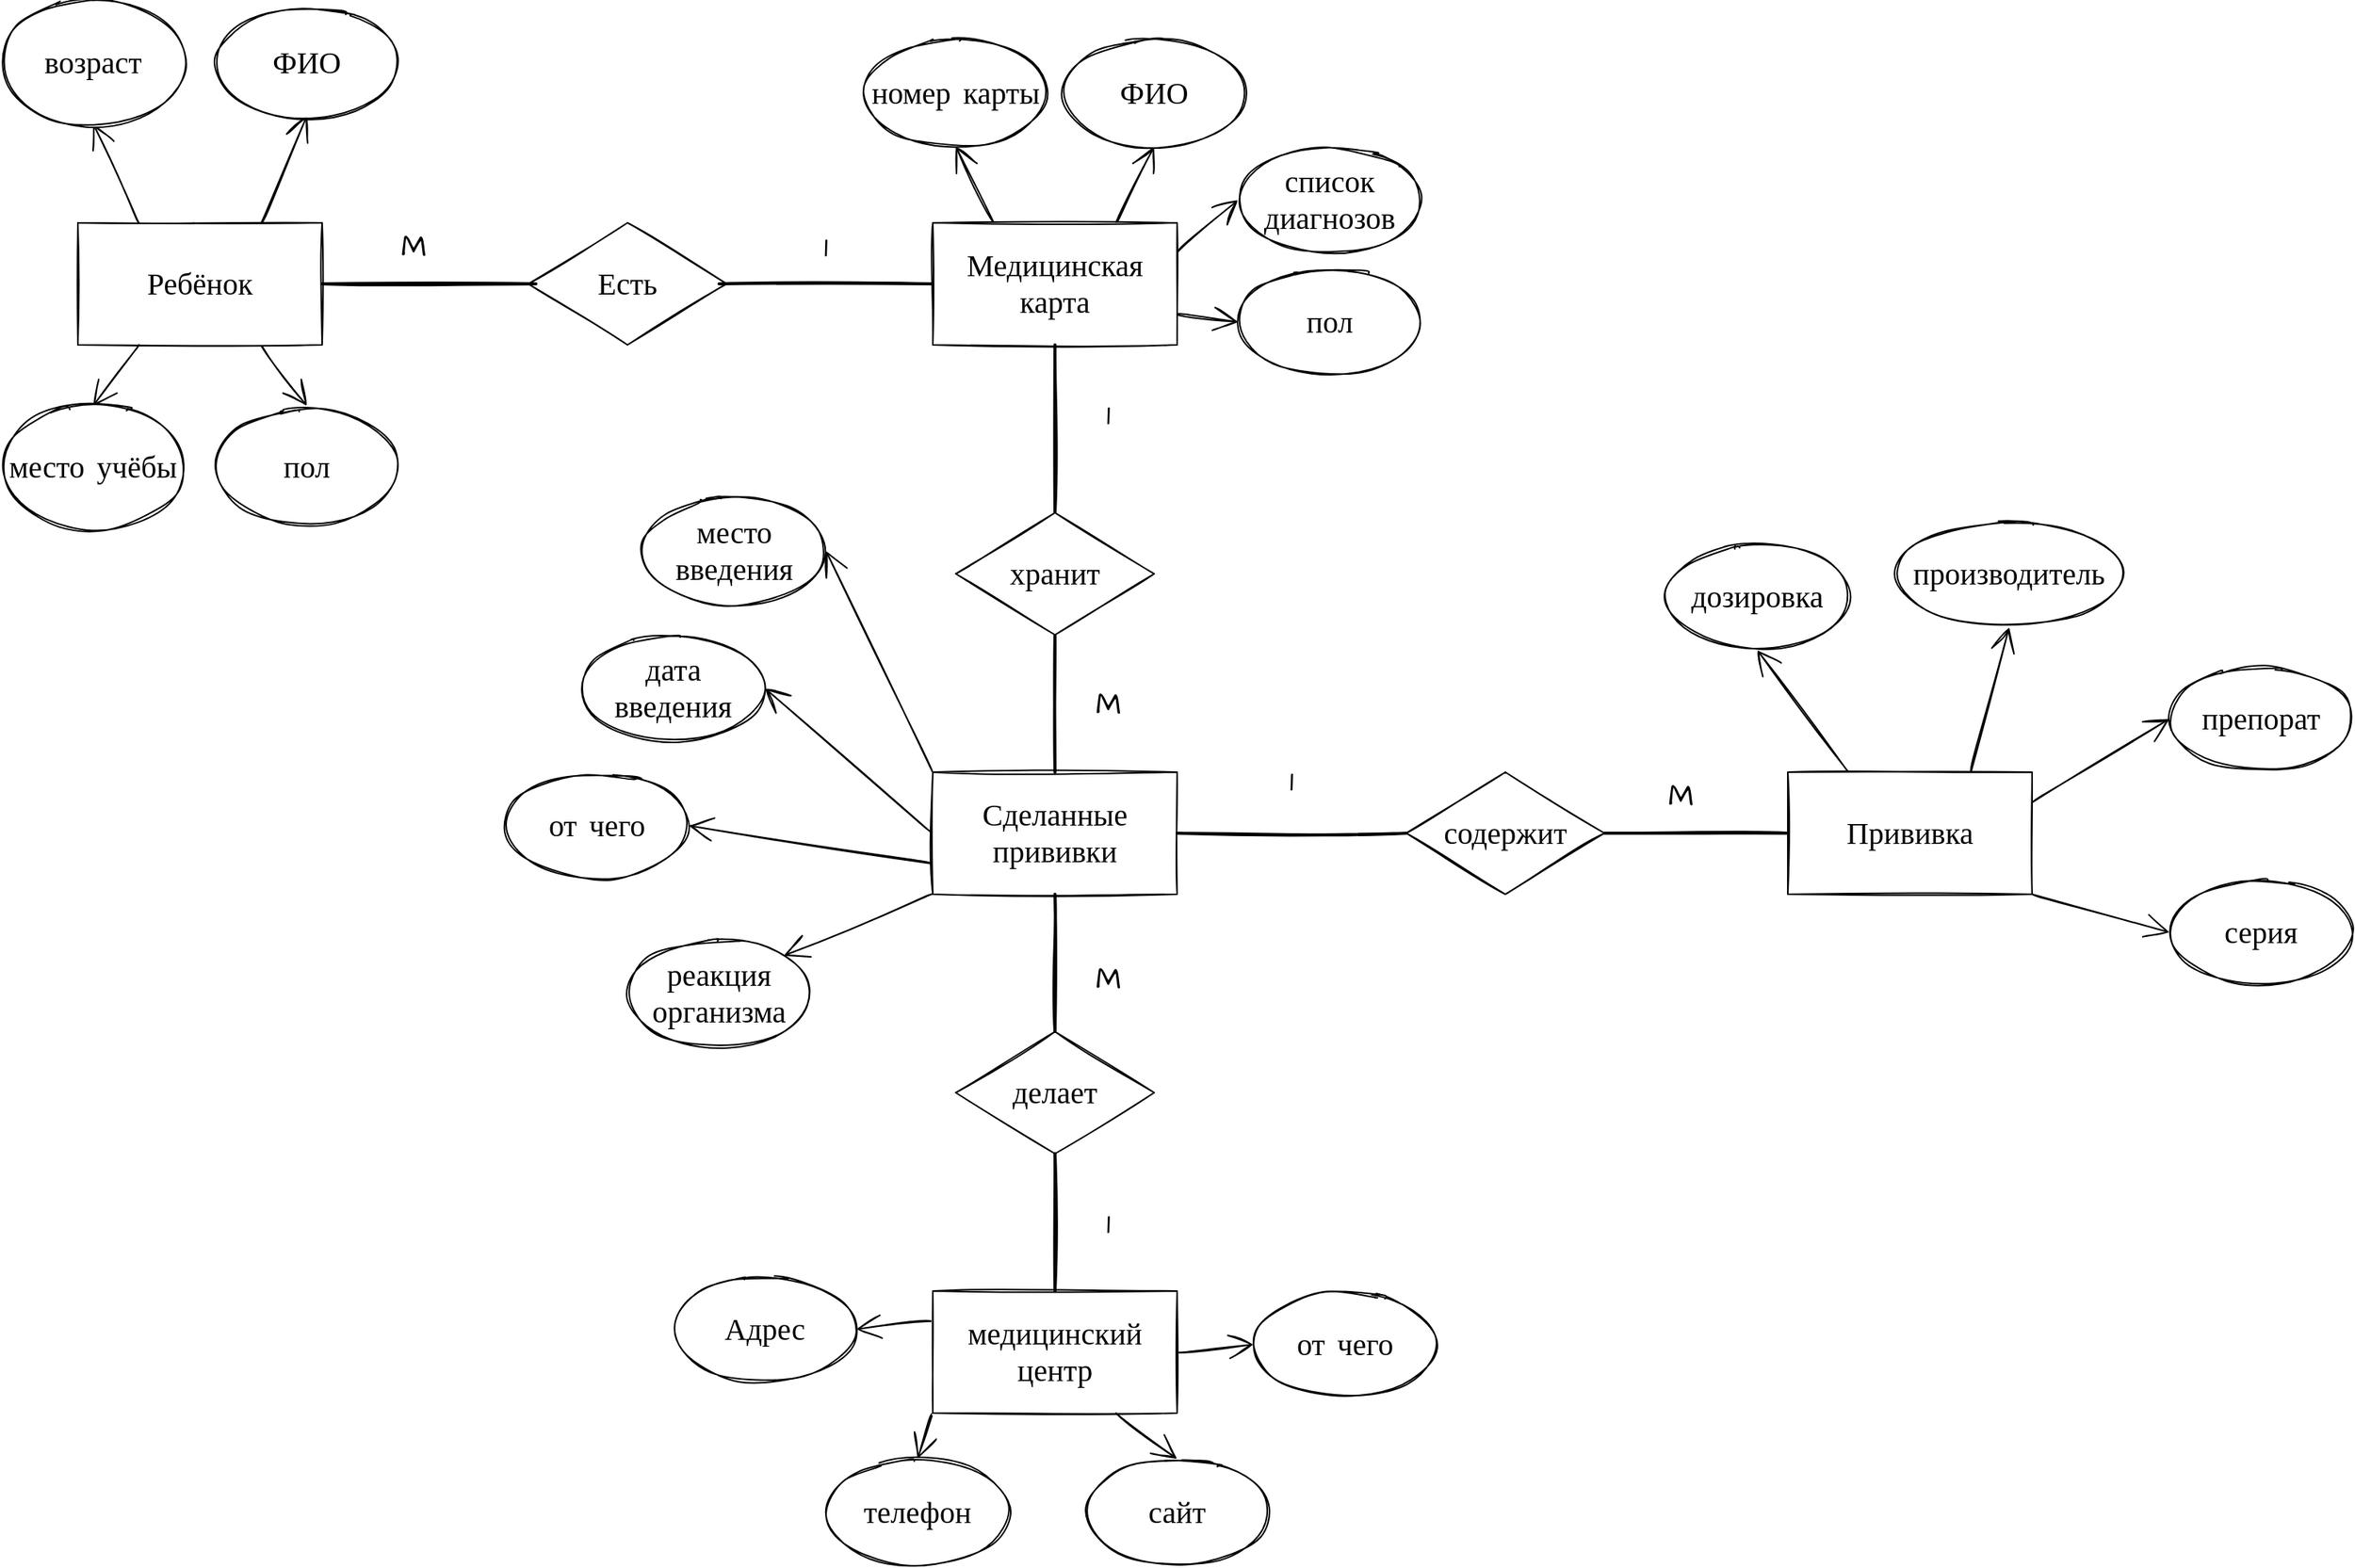 <mxfile version="15.4.1" type="github"><diagram id="R2lEEEUBdFMjLlhIrx00" name="Page-1"><mxGraphModel dx="3353" dy="1117" grid="1" gridSize="10" guides="1" tooltips="1" connect="1" arrows="1" fold="1" page="1" pageScale="1" pageWidth="850" pageHeight="1100" math="0" shadow="0" extFonts="Permanent Marker^https://fonts.googleapis.com/css?family=Permanent+Marker"><root><mxCell id="0"/><mxCell id="1" parent="0"/><mxCell id="gtUTOjHTD0Xs0l2MYsPF-80" style="edgeStyle=none;curved=1;rounded=0;sketch=1;hachureGap=4;orthogonalLoop=1;jettySize=auto;html=1;exitX=0.25;exitY=1;exitDx=0;exitDy=0;entryX=0.5;entryY=0;entryDx=0;entryDy=0;fontFamily=Architects Daughter;fontSource=https%3A%2F%2Ffonts.googleapis.com%2Fcss%3Ffamily%3DArchitects%2BDaughter;fontSize=16;endArrow=open;startSize=14;endSize=14;sourcePerimeterSpacing=8;targetPerimeterSpacing=8;" parent="1" source="gtUTOjHTD0Xs0l2MYsPF-2" target="gtUTOjHTD0Xs0l2MYsPF-33" edge="1"><mxGeometry relative="1" as="geometry"/></mxCell><mxCell id="gtUTOjHTD0Xs0l2MYsPF-81" style="edgeStyle=none;curved=1;rounded=0;sketch=1;hachureGap=4;orthogonalLoop=1;jettySize=auto;html=1;exitX=0.75;exitY=1;exitDx=0;exitDy=0;entryX=0.5;entryY=0;entryDx=0;entryDy=0;fontFamily=Architects Daughter;fontSource=https%3A%2F%2Ffonts.googleapis.com%2Fcss%3Ffamily%3DArchitects%2BDaughter;fontSize=16;endArrow=open;startSize=14;endSize=14;sourcePerimeterSpacing=8;targetPerimeterSpacing=8;" parent="1" source="gtUTOjHTD0Xs0l2MYsPF-2" target="gtUTOjHTD0Xs0l2MYsPF-36" edge="1"><mxGeometry relative="1" as="geometry"/></mxCell><mxCell id="gtUTOjHTD0Xs0l2MYsPF-82" style="edgeStyle=none;curved=1;rounded=0;sketch=1;hachureGap=4;orthogonalLoop=1;jettySize=auto;html=1;exitX=0.25;exitY=0;exitDx=0;exitDy=0;entryX=0.5;entryY=1;entryDx=0;entryDy=0;fontFamily=Architects Daughter;fontSource=https%3A%2F%2Ffonts.googleapis.com%2Fcss%3Ffamily%3DArchitects%2BDaughter;fontSize=16;endArrow=open;startSize=14;endSize=14;sourcePerimeterSpacing=8;targetPerimeterSpacing=8;" parent="1" source="gtUTOjHTD0Xs0l2MYsPF-2" target="gtUTOjHTD0Xs0l2MYsPF-35" edge="1"><mxGeometry relative="1" as="geometry"/></mxCell><mxCell id="gtUTOjHTD0Xs0l2MYsPF-83" style="edgeStyle=none;curved=1;rounded=0;sketch=1;hachureGap=4;orthogonalLoop=1;jettySize=auto;html=1;exitX=0.75;exitY=0;exitDx=0;exitDy=0;entryX=0.5;entryY=1;entryDx=0;entryDy=0;fontFamily=Architects Daughter;fontSource=https%3A%2F%2Ffonts.googleapis.com%2Fcss%3Ffamily%3DArchitects%2BDaughter;fontSize=16;endArrow=open;startSize=14;endSize=14;sourcePerimeterSpacing=8;targetPerimeterSpacing=8;" parent="1" source="gtUTOjHTD0Xs0l2MYsPF-2" target="gtUTOjHTD0Xs0l2MYsPF-34" edge="1"><mxGeometry relative="1" as="geometry"/></mxCell><mxCell id="gtUTOjHTD0Xs0l2MYsPF-2" value="Ребёнок" style="rounded=0;whiteSpace=wrap;html=1;sketch=1;hachureGap=4;pointerEvents=0;fontFamily=Architects Daughter;fontSource=https%3A%2F%2Ffonts.googleapis.com%2Fcss%3Ffamily%3DArchitects%2BDaughter;fontSize=20;" parent="1" vertex="1"><mxGeometry x="-720" y="200" width="160" height="80" as="geometry"/></mxCell><mxCell id="gtUTOjHTD0Xs0l2MYsPF-75" style="edgeStyle=none;curved=1;rounded=0;sketch=1;hachureGap=4;orthogonalLoop=1;jettySize=auto;html=1;exitX=0.25;exitY=0;exitDx=0;exitDy=0;entryX=0.5;entryY=1;entryDx=0;entryDy=0;fontFamily=Architects Daughter;fontSource=https%3A%2F%2Ffonts.googleapis.com%2Fcss%3Ffamily%3DArchitects%2BDaughter;fontSize=16;endArrow=open;startSize=14;endSize=14;sourcePerimeterSpacing=8;targetPerimeterSpacing=8;" parent="1" source="gtUTOjHTD0Xs0l2MYsPF-3" target="gtUTOjHTD0Xs0l2MYsPF-72" edge="1"><mxGeometry relative="1" as="geometry"/></mxCell><mxCell id="gtUTOjHTD0Xs0l2MYsPF-76" style="edgeStyle=none;curved=1;rounded=0;sketch=1;hachureGap=4;orthogonalLoop=1;jettySize=auto;html=1;exitX=0.75;exitY=0;exitDx=0;exitDy=0;entryX=0.5;entryY=1;entryDx=0;entryDy=0;fontFamily=Architects Daughter;fontSource=https%3A%2F%2Ffonts.googleapis.com%2Fcss%3Ffamily%3DArchitects%2BDaughter;fontSize=16;endArrow=open;startSize=14;endSize=14;sourcePerimeterSpacing=8;targetPerimeterSpacing=8;" parent="1" source="gtUTOjHTD0Xs0l2MYsPF-3" target="gtUTOjHTD0Xs0l2MYsPF-71" edge="1"><mxGeometry relative="1" as="geometry"/></mxCell><mxCell id="gtUTOjHTD0Xs0l2MYsPF-79" style="edgeStyle=none;curved=1;rounded=0;sketch=1;hachureGap=4;orthogonalLoop=1;jettySize=auto;html=1;exitX=1;exitY=1;exitDx=0;exitDy=0;entryX=0;entryY=0.5;entryDx=0;entryDy=0;fontFamily=Architects Daughter;fontSource=https%3A%2F%2Ffonts.googleapis.com%2Fcss%3Ffamily%3DArchitects%2BDaughter;fontSize=16;endArrow=open;startSize=14;endSize=14;sourcePerimeterSpacing=8;targetPerimeterSpacing=8;" parent="1" source="gtUTOjHTD0Xs0l2MYsPF-3" target="gtUTOjHTD0Xs0l2MYsPF-69" edge="1"><mxGeometry relative="1" as="geometry"/></mxCell><mxCell id="gtUTOjHTD0Xs0l2MYsPF-101" style="edgeStyle=none;curved=1;rounded=0;sketch=1;hachureGap=4;orthogonalLoop=1;jettySize=auto;html=1;exitX=1;exitY=0.25;exitDx=0;exitDy=0;entryX=0;entryY=0.5;entryDx=0;entryDy=0;fontFamily=Architects Daughter;fontSource=https%3A%2F%2Ffonts.googleapis.com%2Fcss%3Ffamily%3DArchitects%2BDaughter;fontSize=16;endArrow=open;startSize=14;endSize=14;sourcePerimeterSpacing=8;targetPerimeterSpacing=8;" parent="1" source="gtUTOjHTD0Xs0l2MYsPF-3" target="gtUTOjHTD0Xs0l2MYsPF-70" edge="1"><mxGeometry relative="1" as="geometry"/></mxCell><mxCell id="gtUTOjHTD0Xs0l2MYsPF-3" value="Прививка" style="rounded=0;whiteSpace=wrap;html=1;sketch=1;hachureGap=4;pointerEvents=0;fontFamily=Architects Daughter;fontSource=https%3A%2F%2Ffonts.googleapis.com%2Fcss%3Ffamily%3DArchitects%2BDaughter;fontSize=20;" parent="1" vertex="1"><mxGeometry x="400" y="560" width="160" height="80" as="geometry"/></mxCell><mxCell id="gtUTOjHTD0Xs0l2MYsPF-64" style="edgeStyle=none;curved=1;rounded=0;sketch=1;hachureGap=4;orthogonalLoop=1;jettySize=auto;html=1;exitX=0;exitY=0;exitDx=0;exitDy=0;entryX=1;entryY=0.5;entryDx=0;entryDy=0;fontFamily=Architects Daughter;fontSource=https%3A%2F%2Ffonts.googleapis.com%2Fcss%3Ffamily%3DArchitects%2BDaughter;fontSize=16;endArrow=open;startSize=14;endSize=14;sourcePerimeterSpacing=8;targetPerimeterSpacing=8;" parent="1" source="gtUTOjHTD0Xs0l2MYsPF-4" target="gtUTOjHTD0Xs0l2MYsPF-62" edge="1"><mxGeometry relative="1" as="geometry"/></mxCell><mxCell id="gtUTOjHTD0Xs0l2MYsPF-65" style="edgeStyle=none;curved=1;rounded=0;sketch=1;hachureGap=4;orthogonalLoop=1;jettySize=auto;html=1;exitX=0;exitY=0.5;exitDx=0;exitDy=0;entryX=1;entryY=0.5;entryDx=0;entryDy=0;fontFamily=Architects Daughter;fontSource=https%3A%2F%2Ffonts.googleapis.com%2Fcss%3Ffamily%3DArchitects%2BDaughter;fontSize=16;endArrow=open;startSize=14;endSize=14;sourcePerimeterSpacing=8;targetPerimeterSpacing=8;" parent="1" source="gtUTOjHTD0Xs0l2MYsPF-4" target="gtUTOjHTD0Xs0l2MYsPF-61" edge="1"><mxGeometry relative="1" as="geometry"/></mxCell><mxCell id="gtUTOjHTD0Xs0l2MYsPF-99" style="edgeStyle=none;curved=1;rounded=0;sketch=1;hachureGap=4;orthogonalLoop=1;jettySize=auto;html=1;exitX=0;exitY=0.75;exitDx=0;exitDy=0;entryX=1;entryY=0.5;entryDx=0;entryDy=0;fontFamily=Architects Daughter;fontSource=https%3A%2F%2Ffonts.googleapis.com%2Fcss%3Ffamily%3DArchitects%2BDaughter;fontSize=16;endArrow=open;startSize=14;endSize=14;sourcePerimeterSpacing=8;targetPerimeterSpacing=8;" parent="1" source="gtUTOjHTD0Xs0l2MYsPF-4" target="gtUTOjHTD0Xs0l2MYsPF-60" edge="1"><mxGeometry relative="1" as="geometry"/></mxCell><mxCell id="gtUTOjHTD0Xs0l2MYsPF-100" style="edgeStyle=none;curved=1;rounded=0;sketch=1;hachureGap=4;orthogonalLoop=1;jettySize=auto;html=1;exitX=0;exitY=1;exitDx=0;exitDy=0;entryX=1;entryY=0;entryDx=0;entryDy=0;fontFamily=Architects Daughter;fontSource=https%3A%2F%2Ffonts.googleapis.com%2Fcss%3Ffamily%3DArchitects%2BDaughter;fontSize=16;endArrow=open;startSize=14;endSize=14;sourcePerimeterSpacing=8;targetPerimeterSpacing=8;" parent="1" source="gtUTOjHTD0Xs0l2MYsPF-4" target="gtUTOjHTD0Xs0l2MYsPF-59" edge="1"><mxGeometry relative="1" as="geometry"/></mxCell><mxCell id="gtUTOjHTD0Xs0l2MYsPF-4" value="Сделанные прививки" style="rounded=0;whiteSpace=wrap;html=1;sketch=1;hachureGap=4;pointerEvents=0;fontFamily=Architects Daughter;fontSource=https%3A%2F%2Ffonts.googleapis.com%2Fcss%3Ffamily%3DArchitects%2BDaughter;fontSize=20;" parent="1" vertex="1"><mxGeometry x="-160" y="560" width="160" height="80" as="geometry"/></mxCell><mxCell id="gtUTOjHTD0Xs0l2MYsPF-55" style="edgeStyle=none;curved=1;rounded=0;sketch=1;hachureGap=4;orthogonalLoop=1;jettySize=auto;html=1;exitX=1;exitY=0.75;exitDx=0;exitDy=0;entryX=0;entryY=0.5;entryDx=0;entryDy=0;fontFamily=Architects Daughter;fontSource=https%3A%2F%2Ffonts.googleapis.com%2Fcss%3Ffamily%3DArchitects%2BDaughter;fontSize=16;endArrow=open;startSize=14;endSize=14;sourcePerimeterSpacing=8;targetPerimeterSpacing=8;" parent="1" source="gtUTOjHTD0Xs0l2MYsPF-5" target="gtUTOjHTD0Xs0l2MYsPF-44" edge="1"><mxGeometry relative="1" as="geometry"/></mxCell><mxCell id="gtUTOjHTD0Xs0l2MYsPF-56" style="edgeStyle=none;curved=1;rounded=0;sketch=1;hachureGap=4;orthogonalLoop=1;jettySize=auto;html=1;exitX=1;exitY=0.25;exitDx=0;exitDy=0;entryX=0;entryY=0.5;entryDx=0;entryDy=0;fontFamily=Architects Daughter;fontSource=https%3A%2F%2Ffonts.googleapis.com%2Fcss%3Ffamily%3DArchitects%2BDaughter;fontSize=16;endArrow=open;startSize=14;endSize=14;sourcePerimeterSpacing=8;targetPerimeterSpacing=8;" parent="1" source="gtUTOjHTD0Xs0l2MYsPF-5" target="gtUTOjHTD0Xs0l2MYsPF-43" edge="1"><mxGeometry relative="1" as="geometry"/></mxCell><mxCell id="gtUTOjHTD0Xs0l2MYsPF-57" style="edgeStyle=none;curved=1;rounded=0;sketch=1;hachureGap=4;orthogonalLoop=1;jettySize=auto;html=1;exitX=0.75;exitY=0;exitDx=0;exitDy=0;entryX=0.5;entryY=1;entryDx=0;entryDy=0;fontFamily=Architects Daughter;fontSource=https%3A%2F%2Ffonts.googleapis.com%2Fcss%3Ffamily%3DArchitects%2BDaughter;fontSize=16;endArrow=open;startSize=14;endSize=14;sourcePerimeterSpacing=8;targetPerimeterSpacing=8;" parent="1" source="gtUTOjHTD0Xs0l2MYsPF-5" target="gtUTOjHTD0Xs0l2MYsPF-46" edge="1"><mxGeometry relative="1" as="geometry"/></mxCell><mxCell id="gtUTOjHTD0Xs0l2MYsPF-58" style="edgeStyle=none;curved=1;rounded=0;sketch=1;hachureGap=4;orthogonalLoop=1;jettySize=auto;html=1;exitX=0.25;exitY=0;exitDx=0;exitDy=0;entryX=0.5;entryY=1;entryDx=0;entryDy=0;fontFamily=Architects Daughter;fontSource=https%3A%2F%2Ffonts.googleapis.com%2Fcss%3Ffamily%3DArchitects%2BDaughter;fontSize=16;endArrow=open;startSize=14;endSize=14;sourcePerimeterSpacing=8;targetPerimeterSpacing=8;" parent="1" source="gtUTOjHTD0Xs0l2MYsPF-5" target="gtUTOjHTD0Xs0l2MYsPF-45" edge="1"><mxGeometry relative="1" as="geometry"/></mxCell><mxCell id="gtUTOjHTD0Xs0l2MYsPF-5" value="Медицинская карта" style="rounded=0;whiteSpace=wrap;html=1;sketch=1;hachureGap=4;pointerEvents=0;fontFamily=Architects Daughter;fontSource=https%3A%2F%2Ffonts.googleapis.com%2Fcss%3Ffamily%3DArchitects%2BDaughter;fontSize=20;" parent="1" vertex="1"><mxGeometry x="-160" y="200" width="160" height="80" as="geometry"/></mxCell><mxCell id="gtUTOjHTD0Xs0l2MYsPF-7" value="Есть" style="rhombus;whiteSpace=wrap;html=1;sketch=1;hachureGap=4;pointerEvents=0;fontFamily=Architects Daughter;fontSource=https%3A%2F%2Ffonts.googleapis.com%2Fcss%3Ffamily%3DArchitects%2BDaughter;fontSize=20;" parent="1" vertex="1"><mxGeometry x="-425" y="200" width="130" height="80" as="geometry"/></mxCell><mxCell id="gtUTOjHTD0Xs0l2MYsPF-12" value="" style="line;strokeWidth=2;html=1;sketch=1;hachureGap=4;pointerEvents=0;fontFamily=Architects Daughter;fontSource=https%3A%2F%2Ffonts.googleapis.com%2Fcss%3Ffamily%3DArchitects%2BDaughter;fontSize=20;" parent="1" vertex="1"><mxGeometry x="-560" y="235" width="140" height="10" as="geometry"/></mxCell><mxCell id="gtUTOjHTD0Xs0l2MYsPF-13" value="" style="line;strokeWidth=2;html=1;sketch=1;hachureGap=4;pointerEvents=0;fontFamily=Architects Daughter;fontSource=https%3A%2F%2Ffonts.googleapis.com%2Fcss%3Ffamily%3DArchitects%2BDaughter;fontSize=20;" parent="1" vertex="1"><mxGeometry x="-300" y="235" width="140" height="10" as="geometry"/></mxCell><mxCell id="gtUTOjHTD0Xs0l2MYsPF-14" value="M" style="text;html=1;strokeColor=none;fillColor=none;align=center;verticalAlign=middle;whiteSpace=wrap;rounded=0;sketch=1;hachureGap=4;pointerEvents=0;fontFamily=Architects Daughter;fontSource=https%3A%2F%2Ffonts.googleapis.com%2Fcss%3Ffamily%3DArchitects%2BDaughter;fontSize=20;" parent="1" vertex="1"><mxGeometry x="-530" y="200" width="60" height="30" as="geometry"/></mxCell><mxCell id="gtUTOjHTD0Xs0l2MYsPF-15" value="1" style="text;html=1;strokeColor=none;fillColor=none;align=center;verticalAlign=middle;whiteSpace=wrap;rounded=0;sketch=1;hachureGap=4;pointerEvents=0;fontFamily=Architects Daughter;fontSource=https%3A%2F%2Ffonts.googleapis.com%2Fcss%3Ffamily%3DArchitects%2BDaughter;fontSize=20;" parent="1" vertex="1"><mxGeometry x="-260" y="200" width="60" height="30" as="geometry"/></mxCell><mxCell id="gtUTOjHTD0Xs0l2MYsPF-18" value="содержит" style="rhombus;whiteSpace=wrap;html=1;sketch=1;hachureGap=4;pointerEvents=0;fontFamily=Architects Daughter;fontSource=https%3A%2F%2Ffonts.googleapis.com%2Fcss%3Ffamily%3DArchitects%2BDaughter;fontSize=20;" parent="1" vertex="1"><mxGeometry x="150" y="560" width="130" height="80" as="geometry"/></mxCell><mxCell id="gtUTOjHTD0Xs0l2MYsPF-19" value="" style="line;strokeWidth=2;html=1;sketch=1;hachureGap=4;pointerEvents=0;fontFamily=Architects Daughter;fontSource=https%3A%2F%2Ffonts.googleapis.com%2Fcss%3Ffamily%3DArchitects%2BDaughter;fontSize=20;direction=south;" parent="1" vertex="1"><mxGeometry x="-85" y="470" width="10" height="90" as="geometry"/></mxCell><mxCell id="gtUTOjHTD0Xs0l2MYsPF-20" value="" style="line;strokeWidth=2;html=1;sketch=1;hachureGap=4;pointerEvents=0;fontFamily=Architects Daughter;fontSource=https%3A%2F%2Ffonts.googleapis.com%2Fcss%3Ffamily%3DArchitects%2BDaughter;fontSize=20;direction=south;" parent="1" vertex="1"><mxGeometry x="-85" y="280" width="10" height="110" as="geometry"/></mxCell><mxCell id="gtUTOjHTD0Xs0l2MYsPF-21" value="хранит" style="rhombus;whiteSpace=wrap;html=1;sketch=1;hachureGap=4;pointerEvents=0;fontFamily=Architects Daughter;fontSource=https%3A%2F%2Ffonts.googleapis.com%2Fcss%3Ffamily%3DArchitects%2BDaughter;fontSize=20;" parent="1" vertex="1"><mxGeometry x="-145" y="390" width="130" height="80" as="geometry"/></mxCell><mxCell id="gtUTOjHTD0Xs0l2MYsPF-23" value="" style="line;strokeWidth=2;html=1;sketch=1;hachureGap=4;pointerEvents=0;fontFamily=Architects Daughter;fontSource=https%3A%2F%2Ffonts.googleapis.com%2Fcss%3Ffamily%3DArchitects%2BDaughter;fontSize=20;direction=west;" parent="1" vertex="1"><mxGeometry y="595" width="150" height="10" as="geometry"/></mxCell><mxCell id="gtUTOjHTD0Xs0l2MYsPF-24" value="" style="line;strokeWidth=2;html=1;sketch=1;hachureGap=4;pointerEvents=0;fontFamily=Architects Daughter;fontSource=https%3A%2F%2Ffonts.googleapis.com%2Fcss%3Ffamily%3DArchitects%2BDaughter;fontSize=20;direction=west;" parent="1" vertex="1"><mxGeometry x="280" y="595" width="120" height="10" as="geometry"/></mxCell><mxCell id="gtUTOjHTD0Xs0l2MYsPF-25" value="M" style="text;html=1;strokeColor=none;fillColor=none;align=center;verticalAlign=middle;whiteSpace=wrap;rounded=0;sketch=1;hachureGap=4;pointerEvents=0;fontFamily=Architects Daughter;fontSource=https%3A%2F%2Ffonts.googleapis.com%2Fcss%3Ffamily%3DArchitects%2BDaughter;fontSize=20;" parent="1" vertex="1"><mxGeometry x="-75" y="500" width="60" height="30" as="geometry"/></mxCell><mxCell id="gtUTOjHTD0Xs0l2MYsPF-26" value="1" style="text;html=1;strokeColor=none;fillColor=none;align=center;verticalAlign=middle;whiteSpace=wrap;rounded=0;sketch=1;hachureGap=4;pointerEvents=0;fontFamily=Architects Daughter;fontSource=https%3A%2F%2Ffonts.googleapis.com%2Fcss%3Ffamily%3DArchitects%2BDaughter;fontSize=20;" parent="1" vertex="1"><mxGeometry x="-75" y="310" width="60" height="30" as="geometry"/></mxCell><mxCell id="gtUTOjHTD0Xs0l2MYsPF-27" value="1" style="text;html=1;strokeColor=none;fillColor=none;align=center;verticalAlign=middle;whiteSpace=wrap;rounded=0;sketch=1;hachureGap=4;pointerEvents=0;fontFamily=Architects Daughter;fontSource=https%3A%2F%2Ffonts.googleapis.com%2Fcss%3Ffamily%3DArchitects%2BDaughter;fontSize=20;" parent="1" vertex="1"><mxGeometry x="45" y="550" width="60" height="30" as="geometry"/></mxCell><mxCell id="gtUTOjHTD0Xs0l2MYsPF-28" value="M" style="text;html=1;strokeColor=none;fillColor=none;align=center;verticalAlign=middle;whiteSpace=wrap;rounded=0;sketch=1;hachureGap=4;pointerEvents=0;fontFamily=Architects Daughter;fontSource=https%3A%2F%2Ffonts.googleapis.com%2Fcss%3Ffamily%3DArchitects%2BDaughter;fontSize=20;" parent="1" vertex="1"><mxGeometry x="300" y="560" width="60" height="30" as="geometry"/></mxCell><mxCell id="gtUTOjHTD0Xs0l2MYsPF-33" value="место учёбы" style="ellipse;whiteSpace=wrap;html=1;sketch=1;hachureGap=4;pointerEvents=0;fontFamily=Architects Daughter;fontSource=https%3A%2F%2Ffonts.googleapis.com%2Fcss%3Ffamily%3DArchitects%2BDaughter;fontSize=20;" parent="1" vertex="1"><mxGeometry x="-770" y="320" width="120" height="80" as="geometry"/></mxCell><mxCell id="gtUTOjHTD0Xs0l2MYsPF-34" value="ФИО" style="ellipse;whiteSpace=wrap;html=1;sketch=1;hachureGap=4;pointerEvents=0;fontFamily=Architects Daughter;fontSource=https%3A%2F%2Ffonts.googleapis.com%2Fcss%3Ffamily%3DArchitects%2BDaughter;fontSize=20;" parent="1" vertex="1"><mxGeometry x="-630" y="60" width="120" height="70" as="geometry"/></mxCell><mxCell id="gtUTOjHTD0Xs0l2MYsPF-35" value="возраст" style="ellipse;whiteSpace=wrap;html=1;sketch=1;hachureGap=4;pointerEvents=0;fontFamily=Architects Daughter;fontSource=https%3A%2F%2Ffonts.googleapis.com%2Fcss%3Ffamily%3DArchitects%2BDaughter;fontSize=20;" parent="1" vertex="1"><mxGeometry x="-770" y="55" width="120" height="80" as="geometry"/></mxCell><mxCell id="gtUTOjHTD0Xs0l2MYsPF-36" value="пол" style="ellipse;whiteSpace=wrap;html=1;sketch=1;hachureGap=4;pointerEvents=0;fontFamily=Architects Daughter;fontSource=https%3A%2F%2Ffonts.googleapis.com%2Fcss%3Ffamily%3DArchitects%2BDaughter;fontSize=20;" parent="1" vertex="1"><mxGeometry x="-630" y="320" width="120" height="80" as="geometry"/></mxCell><mxCell id="gtUTOjHTD0Xs0l2MYsPF-43" value="список диагнозов" style="ellipse;whiteSpace=wrap;html=1;sketch=1;hachureGap=4;pointerEvents=0;fontFamily=Architects Daughter;fontSource=https%3A%2F%2Ffonts.googleapis.com%2Fcss%3Ffamily%3DArchitects%2BDaughter;fontSize=20;" parent="1" vertex="1"><mxGeometry x="40" y="150" width="120" height="70" as="geometry"/></mxCell><mxCell id="gtUTOjHTD0Xs0l2MYsPF-44" value="пол" style="ellipse;whiteSpace=wrap;html=1;sketch=1;hachureGap=4;pointerEvents=0;fontFamily=Architects Daughter;fontSource=https%3A%2F%2Ffonts.googleapis.com%2Fcss%3Ffamily%3DArchitects%2BDaughter;fontSize=20;" parent="1" vertex="1"><mxGeometry x="40" y="230" width="120" height="70" as="geometry"/></mxCell><mxCell id="gtUTOjHTD0Xs0l2MYsPF-45" value="номер карты" style="ellipse;whiteSpace=wrap;html=1;sketch=1;hachureGap=4;pointerEvents=0;fontFamily=Architects Daughter;fontSource=https%3A%2F%2Ffonts.googleapis.com%2Fcss%3Ffamily%3DArchitects%2BDaughter;fontSize=20;" parent="1" vertex="1"><mxGeometry x="-205" y="80" width="120" height="70" as="geometry"/></mxCell><mxCell id="gtUTOjHTD0Xs0l2MYsPF-46" value="ФИО" style="ellipse;whiteSpace=wrap;html=1;sketch=1;hachureGap=4;pointerEvents=0;fontFamily=Architects Daughter;fontSource=https%3A%2F%2Ffonts.googleapis.com%2Fcss%3Ffamily%3DArchitects%2BDaughter;fontSize=20;" parent="1" vertex="1"><mxGeometry x="-75" y="80" width="120" height="70" as="geometry"/></mxCell><mxCell id="gtUTOjHTD0Xs0l2MYsPF-59" value="реакция организма" style="ellipse;whiteSpace=wrap;html=1;sketch=1;hachureGap=4;pointerEvents=0;fontFamily=Architects Daughter;fontSource=https%3A%2F%2Ffonts.googleapis.com%2Fcss%3Ffamily%3DArchitects%2BDaughter;fontSize=20;" parent="1" vertex="1"><mxGeometry x="-360" y="670" width="120" height="70" as="geometry"/></mxCell><mxCell id="gtUTOjHTD0Xs0l2MYsPF-60" value="от чего" style="ellipse;whiteSpace=wrap;html=1;sketch=1;hachureGap=4;pointerEvents=0;fontFamily=Architects Daughter;fontSource=https%3A%2F%2Ffonts.googleapis.com%2Fcss%3Ffamily%3DArchitects%2BDaughter;fontSize=20;" parent="1" vertex="1"><mxGeometry x="-440" y="560" width="120" height="70" as="geometry"/></mxCell><mxCell id="gtUTOjHTD0Xs0l2MYsPF-61" value="дата введения" style="ellipse;whiteSpace=wrap;html=1;sketch=1;hachureGap=4;pointerEvents=0;fontFamily=Architects Daughter;fontSource=https%3A%2F%2Ffonts.googleapis.com%2Fcss%3Ffamily%3DArchitects%2BDaughter;fontSize=20;" parent="1" vertex="1"><mxGeometry x="-390" y="470" width="120" height="70" as="geometry"/></mxCell><mxCell id="gtUTOjHTD0Xs0l2MYsPF-62" value="место введения" style="ellipse;whiteSpace=wrap;html=1;sketch=1;hachureGap=4;pointerEvents=0;fontFamily=Architects Daughter;fontSource=https%3A%2F%2Ffonts.googleapis.com%2Fcss%3Ffamily%3DArchitects%2BDaughter;fontSize=20;" parent="1" vertex="1"><mxGeometry x="-350" y="380" width="120" height="70" as="geometry"/></mxCell><mxCell id="gtUTOjHTD0Xs0l2MYsPF-91" style="edgeStyle=none;curved=1;rounded=0;sketch=1;hachureGap=4;orthogonalLoop=1;jettySize=auto;html=1;exitX=0;exitY=0.25;exitDx=0;exitDy=0;entryX=1;entryY=0.5;entryDx=0;entryDy=0;fontFamily=Architects Daughter;fontSource=https%3A%2F%2Ffonts.googleapis.com%2Fcss%3Ffamily%3DArchitects%2BDaughter;fontSize=16;endArrow=open;startSize=14;endSize=14;sourcePerimeterSpacing=8;targetPerimeterSpacing=8;" parent="1" source="gtUTOjHTD0Xs0l2MYsPF-68" target="gtUTOjHTD0Xs0l2MYsPF-90" edge="1"><mxGeometry relative="1" as="geometry"/></mxCell><mxCell id="gtUTOjHTD0Xs0l2MYsPF-92" style="edgeStyle=none;curved=1;rounded=0;sketch=1;hachureGap=4;orthogonalLoop=1;jettySize=auto;html=1;exitX=0;exitY=1;exitDx=0;exitDy=0;entryX=0.5;entryY=0;entryDx=0;entryDy=0;fontFamily=Architects Daughter;fontSource=https%3A%2F%2Ffonts.googleapis.com%2Fcss%3Ffamily%3DArchitects%2BDaughter;fontSize=16;endArrow=open;startSize=14;endSize=14;sourcePerimeterSpacing=8;targetPerimeterSpacing=8;" parent="1" source="gtUTOjHTD0Xs0l2MYsPF-68" target="gtUTOjHTD0Xs0l2MYsPF-89" edge="1"><mxGeometry relative="1" as="geometry"/></mxCell><mxCell id="gtUTOjHTD0Xs0l2MYsPF-93" style="edgeStyle=none;curved=1;rounded=0;sketch=1;hachureGap=4;orthogonalLoop=1;jettySize=auto;html=1;exitX=0.75;exitY=1;exitDx=0;exitDy=0;entryX=0.5;entryY=0;entryDx=0;entryDy=0;fontFamily=Architects Daughter;fontSource=https%3A%2F%2Ffonts.googleapis.com%2Fcss%3Ffamily%3DArchitects%2BDaughter;fontSize=16;endArrow=open;startSize=14;endSize=14;sourcePerimeterSpacing=8;targetPerimeterSpacing=8;" parent="1" source="gtUTOjHTD0Xs0l2MYsPF-68" target="gtUTOjHTD0Xs0l2MYsPF-88" edge="1"><mxGeometry relative="1" as="geometry"/></mxCell><mxCell id="gtUTOjHTD0Xs0l2MYsPF-95" style="edgeStyle=none;curved=1;rounded=0;sketch=1;hachureGap=4;orthogonalLoop=1;jettySize=auto;html=1;exitX=1;exitY=0.5;exitDx=0;exitDy=0;entryX=0;entryY=0.5;entryDx=0;entryDy=0;fontFamily=Architects Daughter;fontSource=https%3A%2F%2Ffonts.googleapis.com%2Fcss%3Ffamily%3DArchitects%2BDaughter;fontSize=16;endArrow=open;startSize=14;endSize=14;sourcePerimeterSpacing=8;targetPerimeterSpacing=8;" parent="1" source="gtUTOjHTD0Xs0l2MYsPF-68" target="gtUTOjHTD0Xs0l2MYsPF-87" edge="1"><mxGeometry relative="1" as="geometry"/></mxCell><mxCell id="gtUTOjHTD0Xs0l2MYsPF-68" value="медицинский центр" style="rounded=0;whiteSpace=wrap;html=1;sketch=1;hachureGap=4;pointerEvents=0;fontFamily=Architects Daughter;fontSource=https%3A%2F%2Ffonts.googleapis.com%2Fcss%3Ffamily%3DArchitects%2BDaughter;fontSize=20;" parent="1" vertex="1"><mxGeometry x="-160" y="900" width="160" height="80" as="geometry"/></mxCell><mxCell id="gtUTOjHTD0Xs0l2MYsPF-69" value="серия" style="ellipse;whiteSpace=wrap;html=1;sketch=1;hachureGap=4;pointerEvents=0;fontFamily=Architects Daughter;fontSource=https%3A%2F%2Ffonts.googleapis.com%2Fcss%3Ffamily%3DArchitects%2BDaughter;fontSize=20;" parent="1" vertex="1"><mxGeometry x="650" y="630" width="120" height="70" as="geometry"/></mxCell><mxCell id="gtUTOjHTD0Xs0l2MYsPF-70" value="препорат" style="ellipse;whiteSpace=wrap;html=1;sketch=1;hachureGap=4;pointerEvents=0;fontFamily=Architects Daughter;fontSource=https%3A%2F%2Ffonts.googleapis.com%2Fcss%3Ffamily%3DArchitects%2BDaughter;fontSize=20;" parent="1" vertex="1"><mxGeometry x="650" y="490" width="120" height="70" as="geometry"/></mxCell><mxCell id="gtUTOjHTD0Xs0l2MYsPF-71" value="производитель" style="ellipse;whiteSpace=wrap;html=1;sketch=1;hachureGap=4;pointerEvents=0;fontFamily=Architects Daughter;fontSource=https%3A%2F%2Ffonts.googleapis.com%2Fcss%3Ffamily%3DArchitects%2BDaughter;fontSize=20;" parent="1" vertex="1"><mxGeometry x="470" y="395" width="150" height="70" as="geometry"/></mxCell><mxCell id="gtUTOjHTD0Xs0l2MYsPF-72" value="дозировка" style="ellipse;whiteSpace=wrap;html=1;sketch=1;hachureGap=4;pointerEvents=0;fontFamily=Architects Daughter;fontSource=https%3A%2F%2Ffonts.googleapis.com%2Fcss%3Ffamily%3DArchitects%2BDaughter;fontSize=20;" parent="1" vertex="1"><mxGeometry x="320" y="410" width="120" height="70" as="geometry"/></mxCell><mxCell id="gtUTOjHTD0Xs0l2MYsPF-84" value="делает" style="rhombus;whiteSpace=wrap;html=1;sketch=1;hachureGap=4;pointerEvents=0;fontFamily=Architects Daughter;fontSource=https%3A%2F%2Ffonts.googleapis.com%2Fcss%3Ffamily%3DArchitects%2BDaughter;fontSize=20;" parent="1" vertex="1"><mxGeometry x="-145" y="730" width="130" height="80" as="geometry"/></mxCell><mxCell id="gtUTOjHTD0Xs0l2MYsPF-85" value="" style="line;strokeWidth=2;html=1;sketch=1;hachureGap=4;pointerEvents=0;fontFamily=Architects Daughter;fontSource=https%3A%2F%2Ffonts.googleapis.com%2Fcss%3Ffamily%3DArchitects%2BDaughter;fontSize=20;direction=south;" parent="1" vertex="1"><mxGeometry x="-85" y="810" width="10" height="90" as="geometry"/></mxCell><mxCell id="gtUTOjHTD0Xs0l2MYsPF-86" value="" style="line;strokeWidth=2;html=1;sketch=1;hachureGap=4;pointerEvents=0;fontFamily=Architects Daughter;fontSource=https%3A%2F%2Ffonts.googleapis.com%2Fcss%3Ffamily%3DArchitects%2BDaughter;fontSize=20;direction=south;" parent="1" vertex="1"><mxGeometry x="-85" y="640" width="10" height="90" as="geometry"/></mxCell><mxCell id="gtUTOjHTD0Xs0l2MYsPF-87" value="от чего" style="ellipse;whiteSpace=wrap;html=1;sketch=1;hachureGap=4;pointerEvents=0;fontFamily=Architects Daughter;fontSource=https%3A%2F%2Ffonts.googleapis.com%2Fcss%3Ffamily%3DArchitects%2BDaughter;fontSize=20;" parent="1" vertex="1"><mxGeometry x="50" y="900" width="120" height="70" as="geometry"/></mxCell><mxCell id="gtUTOjHTD0Xs0l2MYsPF-88" value="сайт" style="ellipse;whiteSpace=wrap;html=1;sketch=1;hachureGap=4;pointerEvents=0;fontFamily=Architects Daughter;fontSource=https%3A%2F%2Ffonts.googleapis.com%2Fcss%3Ffamily%3DArchitects%2BDaughter;fontSize=20;" parent="1" vertex="1"><mxGeometry x="-60" y="1010" width="120" height="70" as="geometry"/></mxCell><mxCell id="gtUTOjHTD0Xs0l2MYsPF-89" value="телефон" style="ellipse;whiteSpace=wrap;html=1;sketch=1;hachureGap=4;pointerEvents=0;fontFamily=Architects Daughter;fontSource=https%3A%2F%2Ffonts.googleapis.com%2Fcss%3Ffamily%3DArchitects%2BDaughter;fontSize=20;" parent="1" vertex="1"><mxGeometry x="-230" y="1010" width="120" height="70" as="geometry"/></mxCell><mxCell id="gtUTOjHTD0Xs0l2MYsPF-90" value="Адрес" style="ellipse;whiteSpace=wrap;html=1;sketch=1;hachureGap=4;pointerEvents=0;fontFamily=Architects Daughter;fontSource=https%3A%2F%2Ffonts.googleapis.com%2Fcss%3Ffamily%3DArchitects%2BDaughter;fontSize=20;" parent="1" vertex="1"><mxGeometry x="-330" y="890" width="120" height="70" as="geometry"/></mxCell><mxCell id="gtUTOjHTD0Xs0l2MYsPF-96" value="1" style="text;html=1;strokeColor=none;fillColor=none;align=center;verticalAlign=middle;whiteSpace=wrap;rounded=0;sketch=1;hachureGap=4;pointerEvents=0;fontFamily=Architects Daughter;fontSource=https%3A%2F%2Ffonts.googleapis.com%2Fcss%3Ffamily%3DArchitects%2BDaughter;fontSize=20;" parent="1" vertex="1"><mxGeometry x="-75" y="840" width="60" height="30" as="geometry"/></mxCell><mxCell id="gtUTOjHTD0Xs0l2MYsPF-97" value="M" style="text;html=1;strokeColor=none;fillColor=none;align=center;verticalAlign=middle;whiteSpace=wrap;rounded=0;sketch=1;hachureGap=4;pointerEvents=0;fontFamily=Architects Daughter;fontSource=https%3A%2F%2Ffonts.googleapis.com%2Fcss%3Ffamily%3DArchitects%2BDaughter;fontSize=20;" parent="1" vertex="1"><mxGeometry x="-75" y="680" width="60" height="30" as="geometry"/></mxCell></root></mxGraphModel></diagram></mxfile>